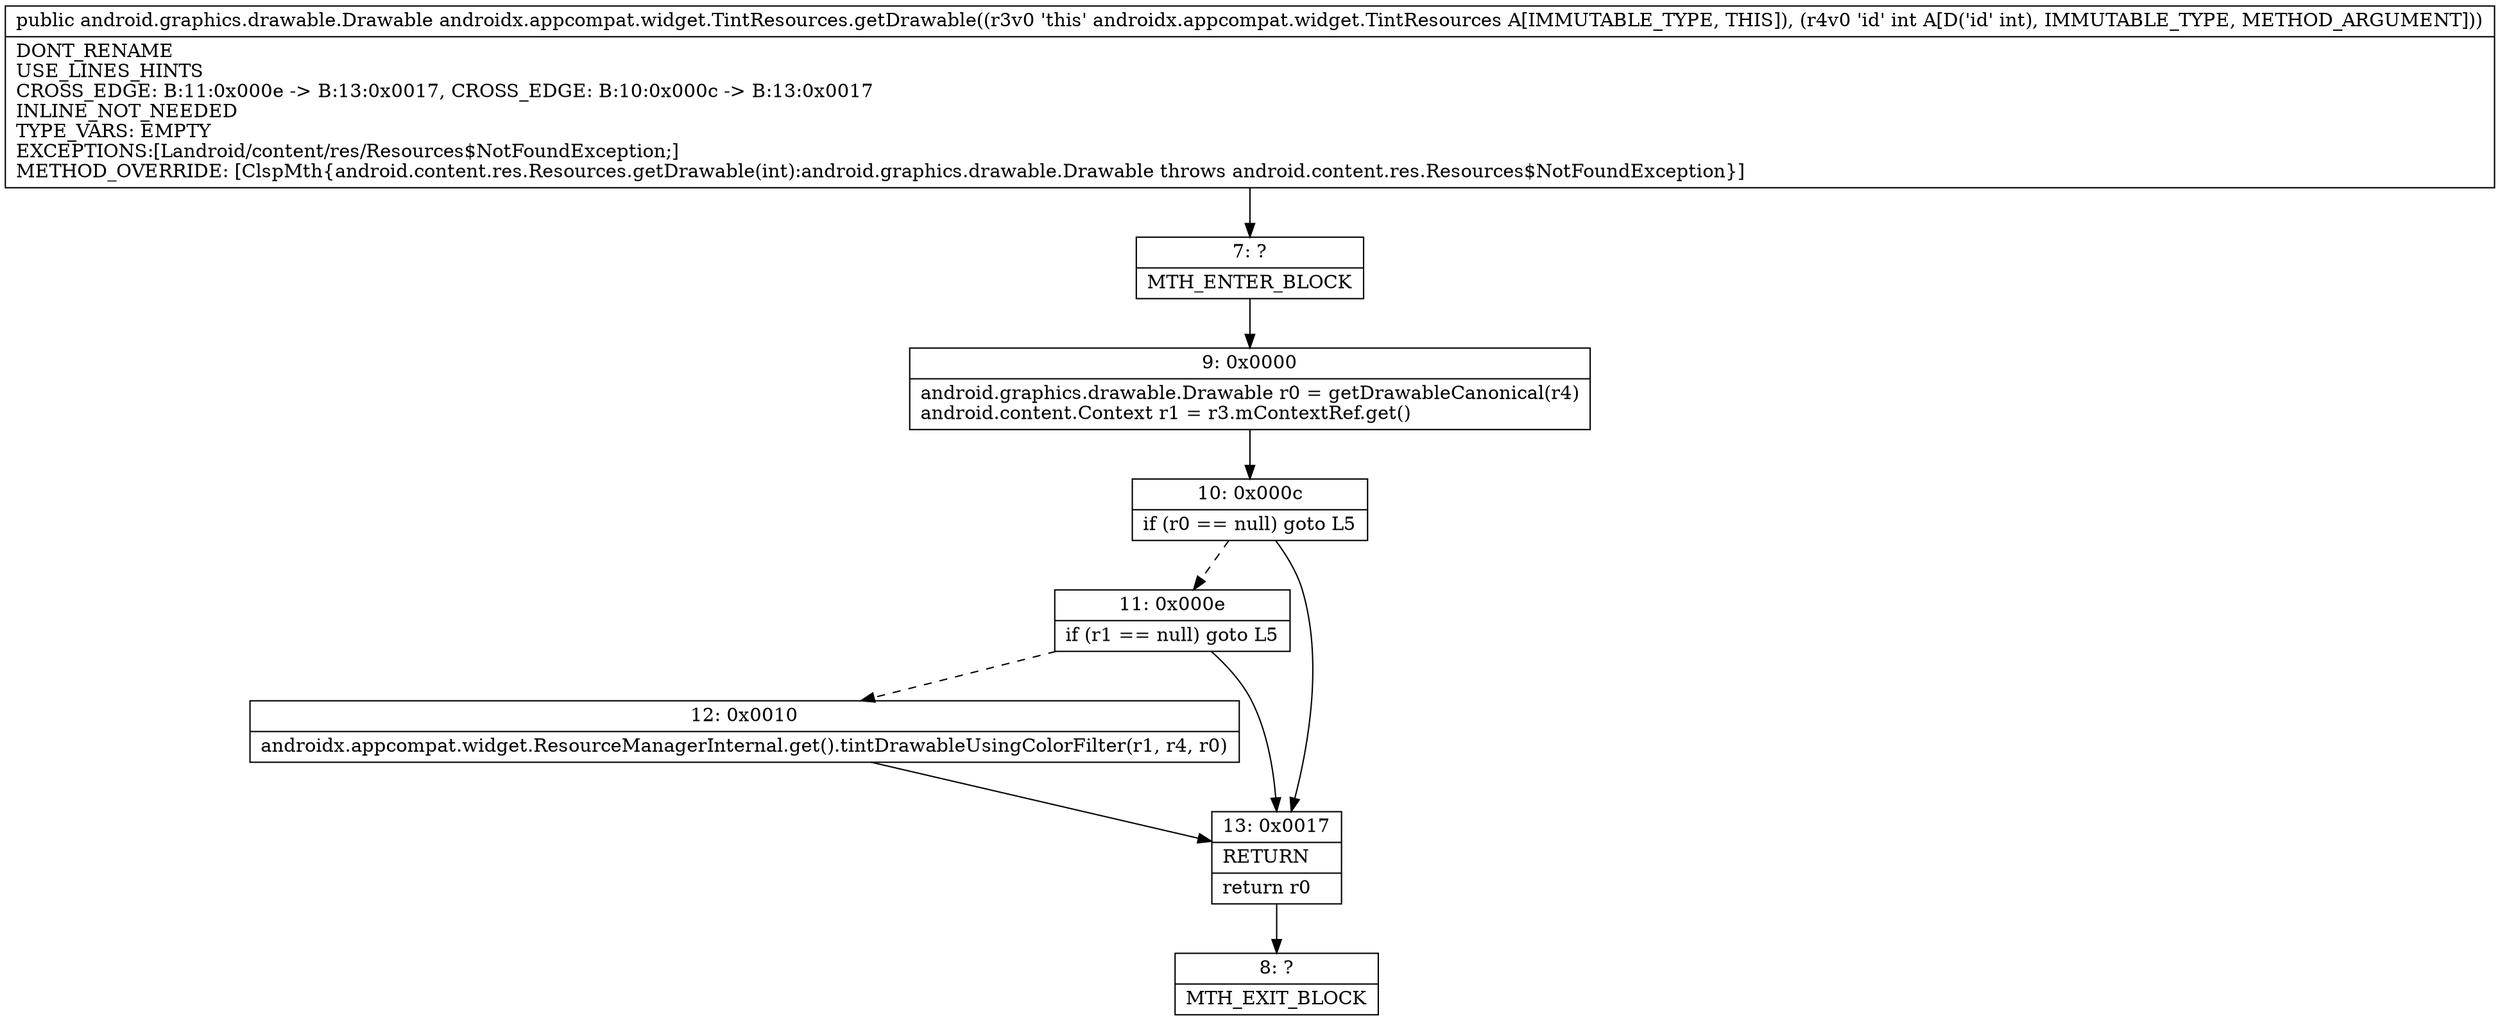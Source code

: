 digraph "CFG forandroidx.appcompat.widget.TintResources.getDrawable(I)Landroid\/graphics\/drawable\/Drawable;" {
Node_7 [shape=record,label="{7\:\ ?|MTH_ENTER_BLOCK\l}"];
Node_9 [shape=record,label="{9\:\ 0x0000|android.graphics.drawable.Drawable r0 = getDrawableCanonical(r4)\landroid.content.Context r1 = r3.mContextRef.get()\l}"];
Node_10 [shape=record,label="{10\:\ 0x000c|if (r0 == null) goto L5\l}"];
Node_11 [shape=record,label="{11\:\ 0x000e|if (r1 == null) goto L5\l}"];
Node_12 [shape=record,label="{12\:\ 0x0010|androidx.appcompat.widget.ResourceManagerInternal.get().tintDrawableUsingColorFilter(r1, r4, r0)\l}"];
Node_13 [shape=record,label="{13\:\ 0x0017|RETURN\l|return r0\l}"];
Node_8 [shape=record,label="{8\:\ ?|MTH_EXIT_BLOCK\l}"];
MethodNode[shape=record,label="{public android.graphics.drawable.Drawable androidx.appcompat.widget.TintResources.getDrawable((r3v0 'this' androidx.appcompat.widget.TintResources A[IMMUTABLE_TYPE, THIS]), (r4v0 'id' int A[D('id' int), IMMUTABLE_TYPE, METHOD_ARGUMENT]))  | DONT_RENAME\lUSE_LINES_HINTS\lCROSS_EDGE: B:11:0x000e \-\> B:13:0x0017, CROSS_EDGE: B:10:0x000c \-\> B:13:0x0017\lINLINE_NOT_NEEDED\lTYPE_VARS: EMPTY\lEXCEPTIONS:[Landroid\/content\/res\/Resources$NotFoundException;]\lMETHOD_OVERRIDE: [ClspMth\{android.content.res.Resources.getDrawable(int):android.graphics.drawable.Drawable throws android.content.res.Resources$NotFoundException\}]\l}"];
MethodNode -> Node_7;Node_7 -> Node_9;
Node_9 -> Node_10;
Node_10 -> Node_11[style=dashed];
Node_10 -> Node_13;
Node_11 -> Node_12[style=dashed];
Node_11 -> Node_13;
Node_12 -> Node_13;
Node_13 -> Node_8;
}

